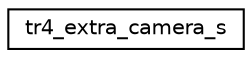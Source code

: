 digraph "Graphical Class Hierarchy"
{
 // INTERACTIVE_SVG=YES
  edge [fontname="Helvetica",fontsize="10",labelfontname="Helvetica",labelfontsize="10"];
  node [fontname="Helvetica",fontsize="10",shape=record];
  rankdir="LR";
  Node1 [label="tr4_extra_camera_s",height=0.2,width=0.4,color="black", fillcolor="white", style="filled",URL="$_tomb_raider_8h.html#structtr4__extra__camera__s"];
}
